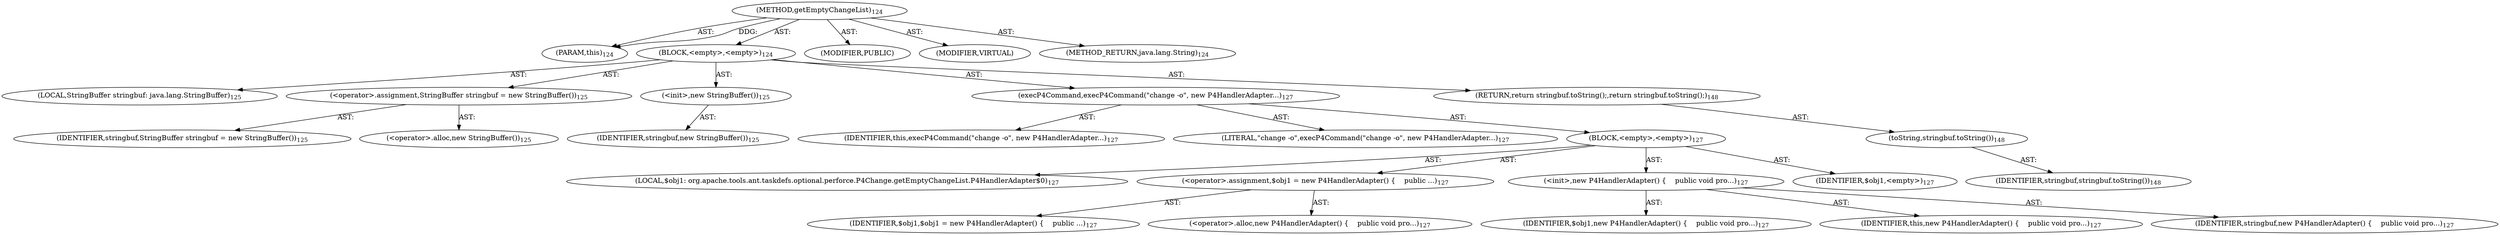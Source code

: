digraph "getEmptyChangeList" {  
"111669149697" [label = <(METHOD,getEmptyChangeList)<SUB>124</SUB>> ]
"115964117001" [label = <(PARAM,this)<SUB>124</SUB>> ]
"25769803778" [label = <(BLOCK,&lt;empty&gt;,&lt;empty&gt;)<SUB>124</SUB>> ]
"94489280514" [label = <(LOCAL,StringBuffer stringbuf: java.lang.StringBuffer)<SUB>125</SUB>> ]
"30064771086" [label = <(&lt;operator&gt;.assignment,StringBuffer stringbuf = new StringBuffer())<SUB>125</SUB>> ]
"68719476765" [label = <(IDENTIFIER,stringbuf,StringBuffer stringbuf = new StringBuffer())<SUB>125</SUB>> ]
"30064771087" [label = <(&lt;operator&gt;.alloc,new StringBuffer())<SUB>125</SUB>> ]
"30064771088" [label = <(&lt;init&gt;,new StringBuffer())<SUB>125</SUB>> ]
"68719476766" [label = <(IDENTIFIER,stringbuf,new StringBuffer())<SUB>125</SUB>> ]
"30064771089" [label = <(execP4Command,execP4Command(&quot;change -o&quot;, new P4HandlerAdapter...)<SUB>127</SUB>> ]
"68719476750" [label = <(IDENTIFIER,this,execP4Command(&quot;change -o&quot;, new P4HandlerAdapter...)<SUB>127</SUB>> ]
"90194313218" [label = <(LITERAL,&quot;change -o&quot;,execP4Command(&quot;change -o&quot;, new P4HandlerAdapter...)<SUB>127</SUB>> ]
"25769803779" [label = <(BLOCK,&lt;empty&gt;,&lt;empty&gt;)<SUB>127</SUB>> ]
"94489280515" [label = <(LOCAL,$obj1: org.apache.tools.ant.taskdefs.optional.perforce.P4Change.getEmptyChangeList.P4HandlerAdapter$0)<SUB>127</SUB>> ]
"30064771090" [label = <(&lt;operator&gt;.assignment,$obj1 = new P4HandlerAdapter() {

    public ...)<SUB>127</SUB>> ]
"68719476767" [label = <(IDENTIFIER,$obj1,$obj1 = new P4HandlerAdapter() {

    public ...)<SUB>127</SUB>> ]
"30064771091" [label = <(&lt;operator&gt;.alloc,new P4HandlerAdapter() {

    public void pro...)<SUB>127</SUB>> ]
"30064771073" [label = <(&lt;init&gt;,new P4HandlerAdapter() {

    public void pro...)<SUB>127</SUB>> ]
"68719476755" [label = <(IDENTIFIER,$obj1,new P4HandlerAdapter() {

    public void pro...)<SUB>127</SUB>> ]
"68719476757" [label = <(IDENTIFIER,this,new P4HandlerAdapter() {

    public void pro...)<SUB>127</SUB>> ]
"68719476756" [label = <(IDENTIFIER,stringbuf,new P4HandlerAdapter() {

    public void pro...)<SUB>127</SUB>> ]
"68719476768" [label = <(IDENTIFIER,$obj1,&lt;empty&gt;)<SUB>127</SUB>> ]
"146028888064" [label = <(RETURN,return stringbuf.toString();,return stringbuf.toString();)<SUB>148</SUB>> ]
"30064771092" [label = <(toString,stringbuf.toString())<SUB>148</SUB>> ]
"68719476769" [label = <(IDENTIFIER,stringbuf,stringbuf.toString())<SUB>148</SUB>> ]
"133143986180" [label = <(MODIFIER,PUBLIC)> ]
"133143986181" [label = <(MODIFIER,VIRTUAL)> ]
"128849018881" [label = <(METHOD_RETURN,java.lang.String)<SUB>124</SUB>> ]
  "111669149697" -> "115964117001"  [ label = "AST: "] 
  "111669149697" -> "25769803778"  [ label = "AST: "] 
  "111669149697" -> "133143986180"  [ label = "AST: "] 
  "111669149697" -> "133143986181"  [ label = "AST: "] 
  "111669149697" -> "128849018881"  [ label = "AST: "] 
  "25769803778" -> "94489280514"  [ label = "AST: "] 
  "25769803778" -> "30064771086"  [ label = "AST: "] 
  "25769803778" -> "30064771088"  [ label = "AST: "] 
  "25769803778" -> "30064771089"  [ label = "AST: "] 
  "25769803778" -> "146028888064"  [ label = "AST: "] 
  "30064771086" -> "68719476765"  [ label = "AST: "] 
  "30064771086" -> "30064771087"  [ label = "AST: "] 
  "30064771088" -> "68719476766"  [ label = "AST: "] 
  "30064771089" -> "68719476750"  [ label = "AST: "] 
  "30064771089" -> "90194313218"  [ label = "AST: "] 
  "30064771089" -> "25769803779"  [ label = "AST: "] 
  "25769803779" -> "94489280515"  [ label = "AST: "] 
  "25769803779" -> "30064771090"  [ label = "AST: "] 
  "25769803779" -> "30064771073"  [ label = "AST: "] 
  "25769803779" -> "68719476768"  [ label = "AST: "] 
  "30064771090" -> "68719476767"  [ label = "AST: "] 
  "30064771090" -> "30064771091"  [ label = "AST: "] 
  "30064771073" -> "68719476755"  [ label = "AST: "] 
  "30064771073" -> "68719476757"  [ label = "AST: "] 
  "30064771073" -> "68719476756"  [ label = "AST: "] 
  "146028888064" -> "30064771092"  [ label = "AST: "] 
  "30064771092" -> "68719476769"  [ label = "AST: "] 
  "111669149697" -> "115964117001"  [ label = "DDG: "] 
}
